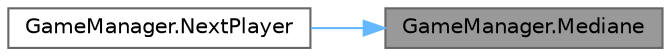 digraph "GameManager.Mediane"
{
 // LATEX_PDF_SIZE
  bgcolor="transparent";
  edge [fontname=Helvetica,fontsize=10,labelfontname=Helvetica,labelfontsize=10];
  node [fontname=Helvetica,fontsize=10,shape=box,height=0.2,width=0.4];
  rankdir="RL";
  Node1 [id="Node000001",label="GameManager.Mediane",height=0.2,width=0.4,color="gray40", fillcolor="grey60", style="filled", fontcolor="black",tooltip="Find the median value in a list of values."];
  Node1 -> Node2 [id="edge1_Node000001_Node000002",dir="back",color="steelblue1",style="solid",tooltip=" "];
  Node2 [id="Node000002",label="GameManager.NextPlayer",height=0.2,width=0.4,color="grey40", fillcolor="white", style="filled",URL="$class_game_manager.html#a2853cb3e10060d3f2cd535ffe6c9dd43",tooltip=" "];
}
